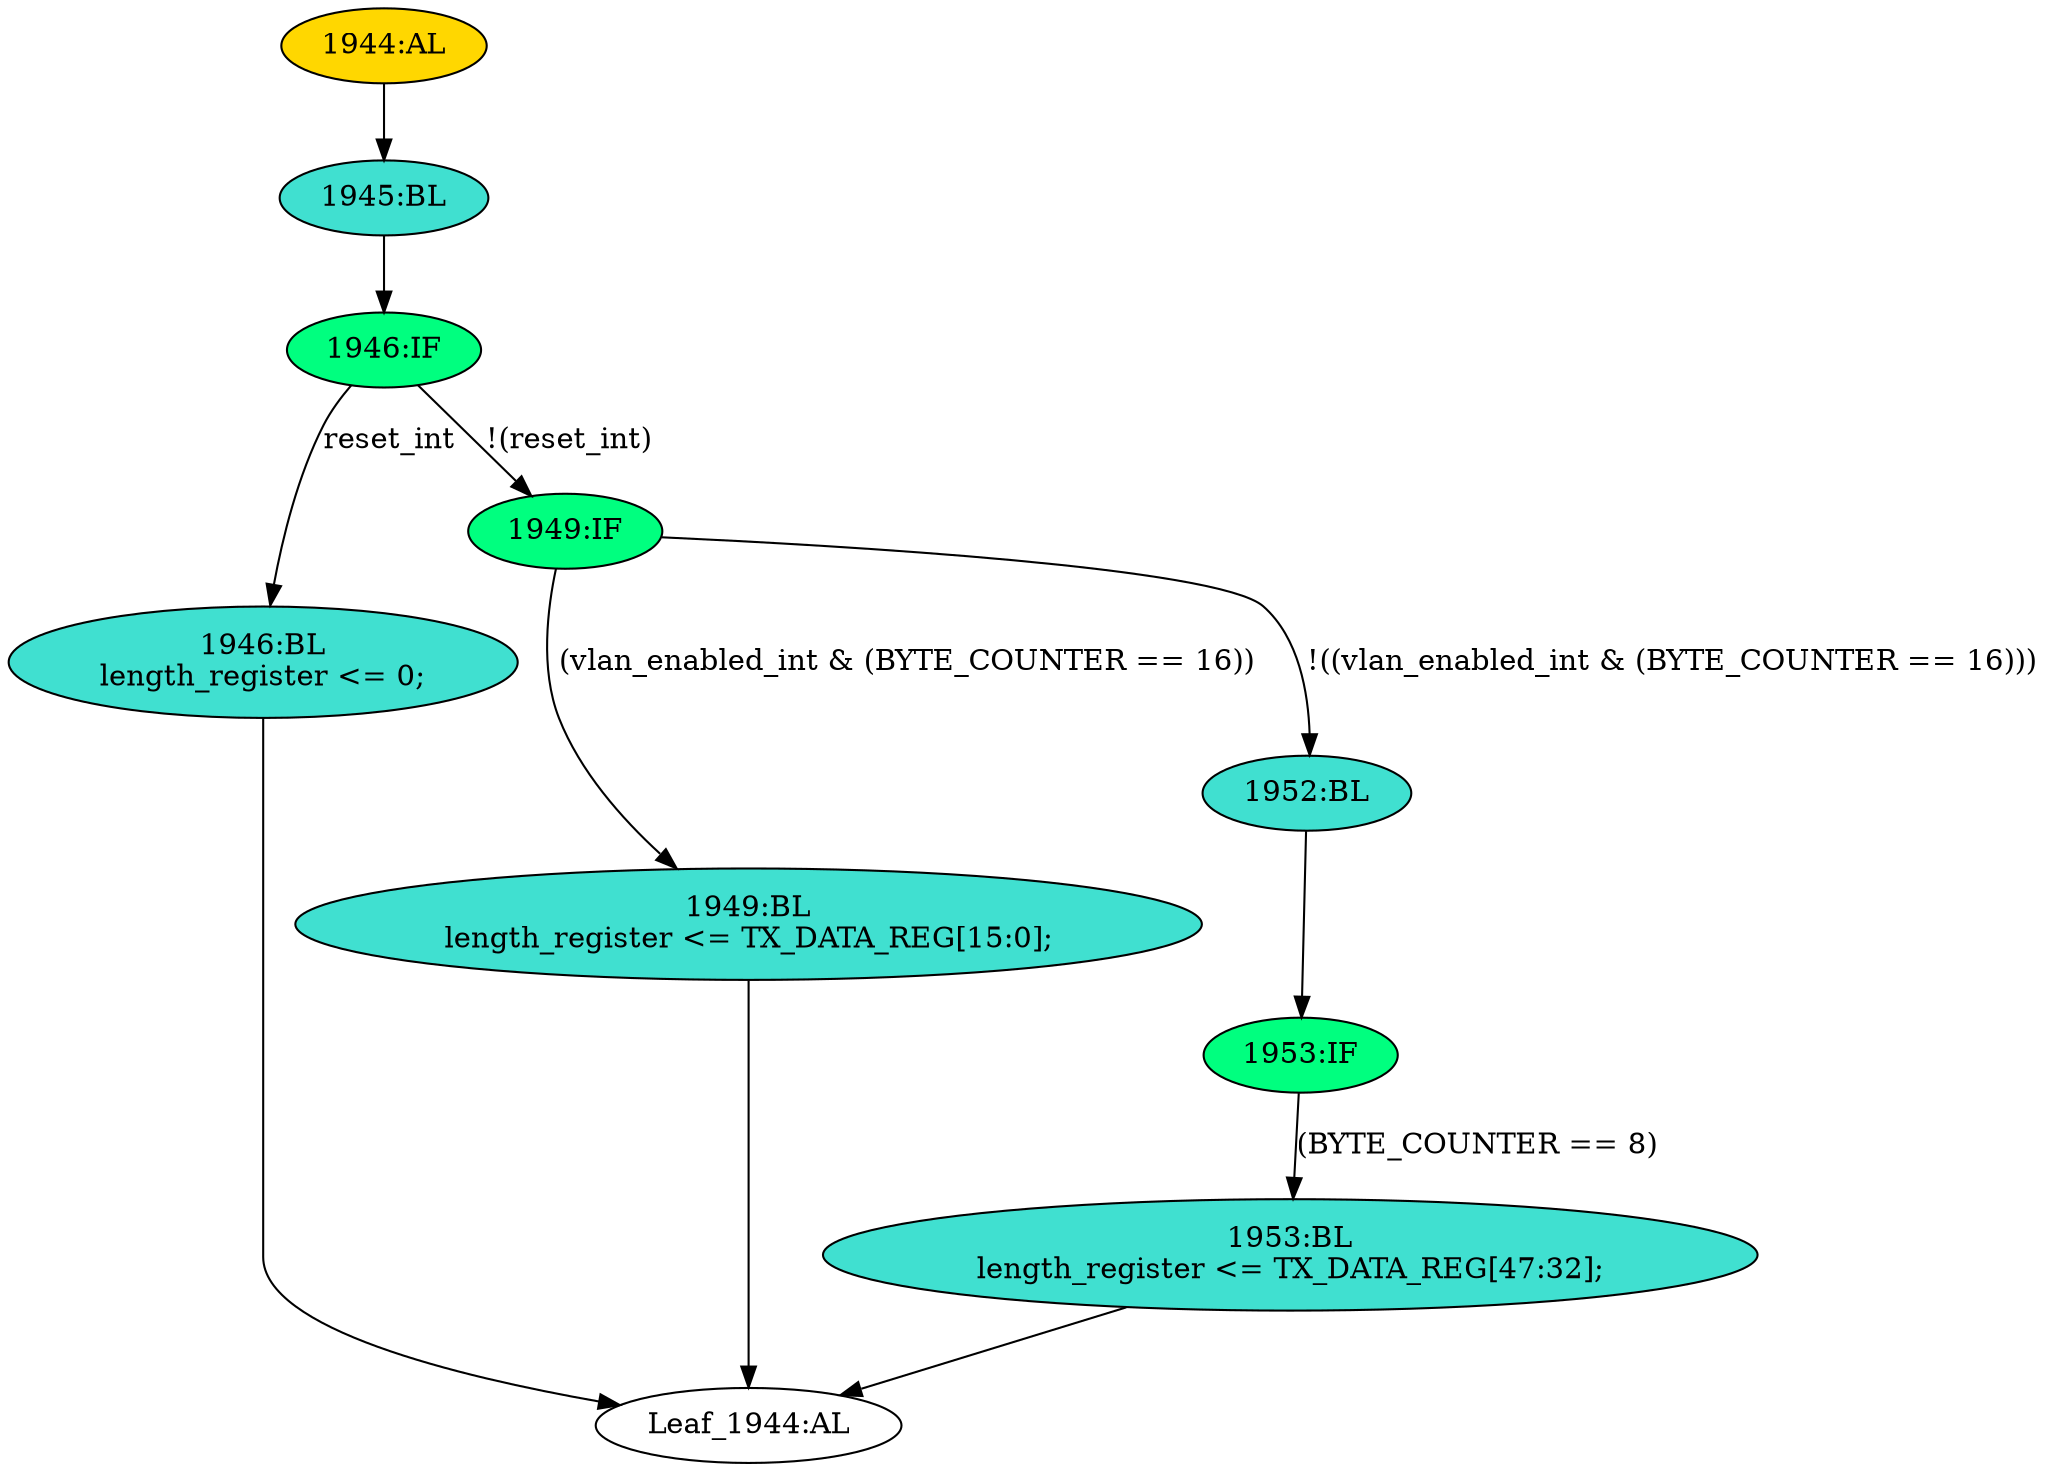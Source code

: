 strict digraph "" {
	node [label="\N"];
	"1953:IF"	 [ast="<pyverilog.vparser.ast.IfStatement object at 0x7f2e12fb6690>",
		fillcolor=springgreen,
		label="1953:IF",
		statements="[]",
		style=filled,
		typ=IfStatement];
	"1953:BL"	 [ast="<pyverilog.vparser.ast.Block object at 0x7f2e12fb66d0>",
		fillcolor=turquoise,
		label="1953:BL
length_register <= TX_DATA_REG[47:32];",
		statements="[<pyverilog.vparser.ast.NonblockingSubstitution object at 0x7f2e12fb6710>]",
		style=filled,
		typ=Block];
	"1953:IF" -> "1953:BL"	 [cond="['BYTE_COUNTER']",
		label="(BYTE_COUNTER == 8)",
		lineno=1953];
	"1949:BL"	 [ast="<pyverilog.vparser.ast.Block object at 0x7f2e12fb6cd0>",
		fillcolor=turquoise,
		label="1949:BL
length_register <= TX_DATA_REG[15:0];",
		statements="[<pyverilog.vparser.ast.NonblockingSubstitution object at 0x7f2e12fb6a90>]",
		style=filled,
		typ=Block];
	"Leaf_1944:AL"	 [def_var="['length_register']",
		label="Leaf_1944:AL"];
	"1949:BL" -> "Leaf_1944:AL"	 [cond="[]",
		lineno=None];
	"1946:BL"	 [ast="<pyverilog.vparser.ast.Block object at 0x7f2e12fb6ed0>",
		fillcolor=turquoise,
		label="1946:BL
length_register <= 0;",
		statements="[<pyverilog.vparser.ast.NonblockingSubstitution object at 0x7f2e12fb6d50>]",
		style=filled,
		typ=Block];
	"1946:BL" -> "Leaf_1944:AL"	 [cond="[]",
		lineno=None];
	"1944:AL"	 [ast="<pyverilog.vparser.ast.Always object at 0x7f2e12fb6fd0>",
		clk_sens=True,
		fillcolor=gold,
		label="1944:AL",
		sens="['TX_CLK', 'reset_int']",
		statements="[]",
		style=filled,
		typ=Always,
		use_var="['reset_int', 'TX_DATA_REG', 'BYTE_COUNTER', 'vlan_enabled_int']"];
	"1945:BL"	 [ast="<pyverilog.vparser.ast.Block object at 0x7f2e12fb8190>",
		fillcolor=turquoise,
		label="1945:BL",
		statements="[]",
		style=filled,
		typ=Block];
	"1944:AL" -> "1945:BL"	 [cond="[]",
		lineno=None];
	"1952:BL"	 [ast="<pyverilog.vparser.ast.Block object at 0x7f2e12fb8250>",
		fillcolor=turquoise,
		label="1952:BL",
		statements="[]",
		style=filled,
		typ=Block];
	"1952:BL" -> "1953:IF"	 [cond="[]",
		lineno=None];
	"1946:IF"	 [ast="<pyverilog.vparser.ast.IfStatement object at 0x7f2e12fb81d0>",
		fillcolor=springgreen,
		label="1946:IF",
		statements="[]",
		style=filled,
		typ=IfStatement];
	"1946:IF" -> "1946:BL"	 [cond="['reset_int']",
		label=reset_int,
		lineno=1946];
	"1949:IF"	 [ast="<pyverilog.vparser.ast.IfStatement object at 0x7f2e12fb8210>",
		fillcolor=springgreen,
		label="1949:IF",
		statements="[]",
		style=filled,
		typ=IfStatement];
	"1946:IF" -> "1949:IF"	 [cond="['reset_int']",
		label="!(reset_int)",
		lineno=1946];
	"1949:IF" -> "1949:BL"	 [cond="['vlan_enabled_int', 'BYTE_COUNTER']",
		label="(vlan_enabled_int & (BYTE_COUNTER == 16))",
		lineno=1949];
	"1949:IF" -> "1952:BL"	 [cond="['vlan_enabled_int', 'BYTE_COUNTER']",
		label="!((vlan_enabled_int & (BYTE_COUNTER == 16)))",
		lineno=1949];
	"1945:BL" -> "1946:IF"	 [cond="[]",
		lineno=None];
	"1953:BL" -> "Leaf_1944:AL"	 [cond="[]",
		lineno=None];
}
